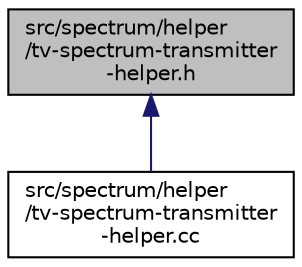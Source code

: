 digraph "src/spectrum/helper/tv-spectrum-transmitter-helper.h"
{
 // LATEX_PDF_SIZE
  edge [fontname="Helvetica",fontsize="10",labelfontname="Helvetica",labelfontsize="10"];
  node [fontname="Helvetica",fontsize="10",shape=record];
  Node1 [label="src/spectrum/helper\l/tv-spectrum-transmitter\l-helper.h",height=0.2,width=0.4,color="black", fillcolor="grey75", style="filled", fontcolor="black",tooltip=" "];
  Node1 -> Node2 [dir="back",color="midnightblue",fontsize="10",style="solid",fontname="Helvetica"];
  Node2 [label="src/spectrum/helper\l/tv-spectrum-transmitter\l-helper.cc",height=0.2,width=0.4,color="black", fillcolor="white", style="filled",URL="$tv-spectrum-transmitter-helper_8cc.html",tooltip=" "];
}
